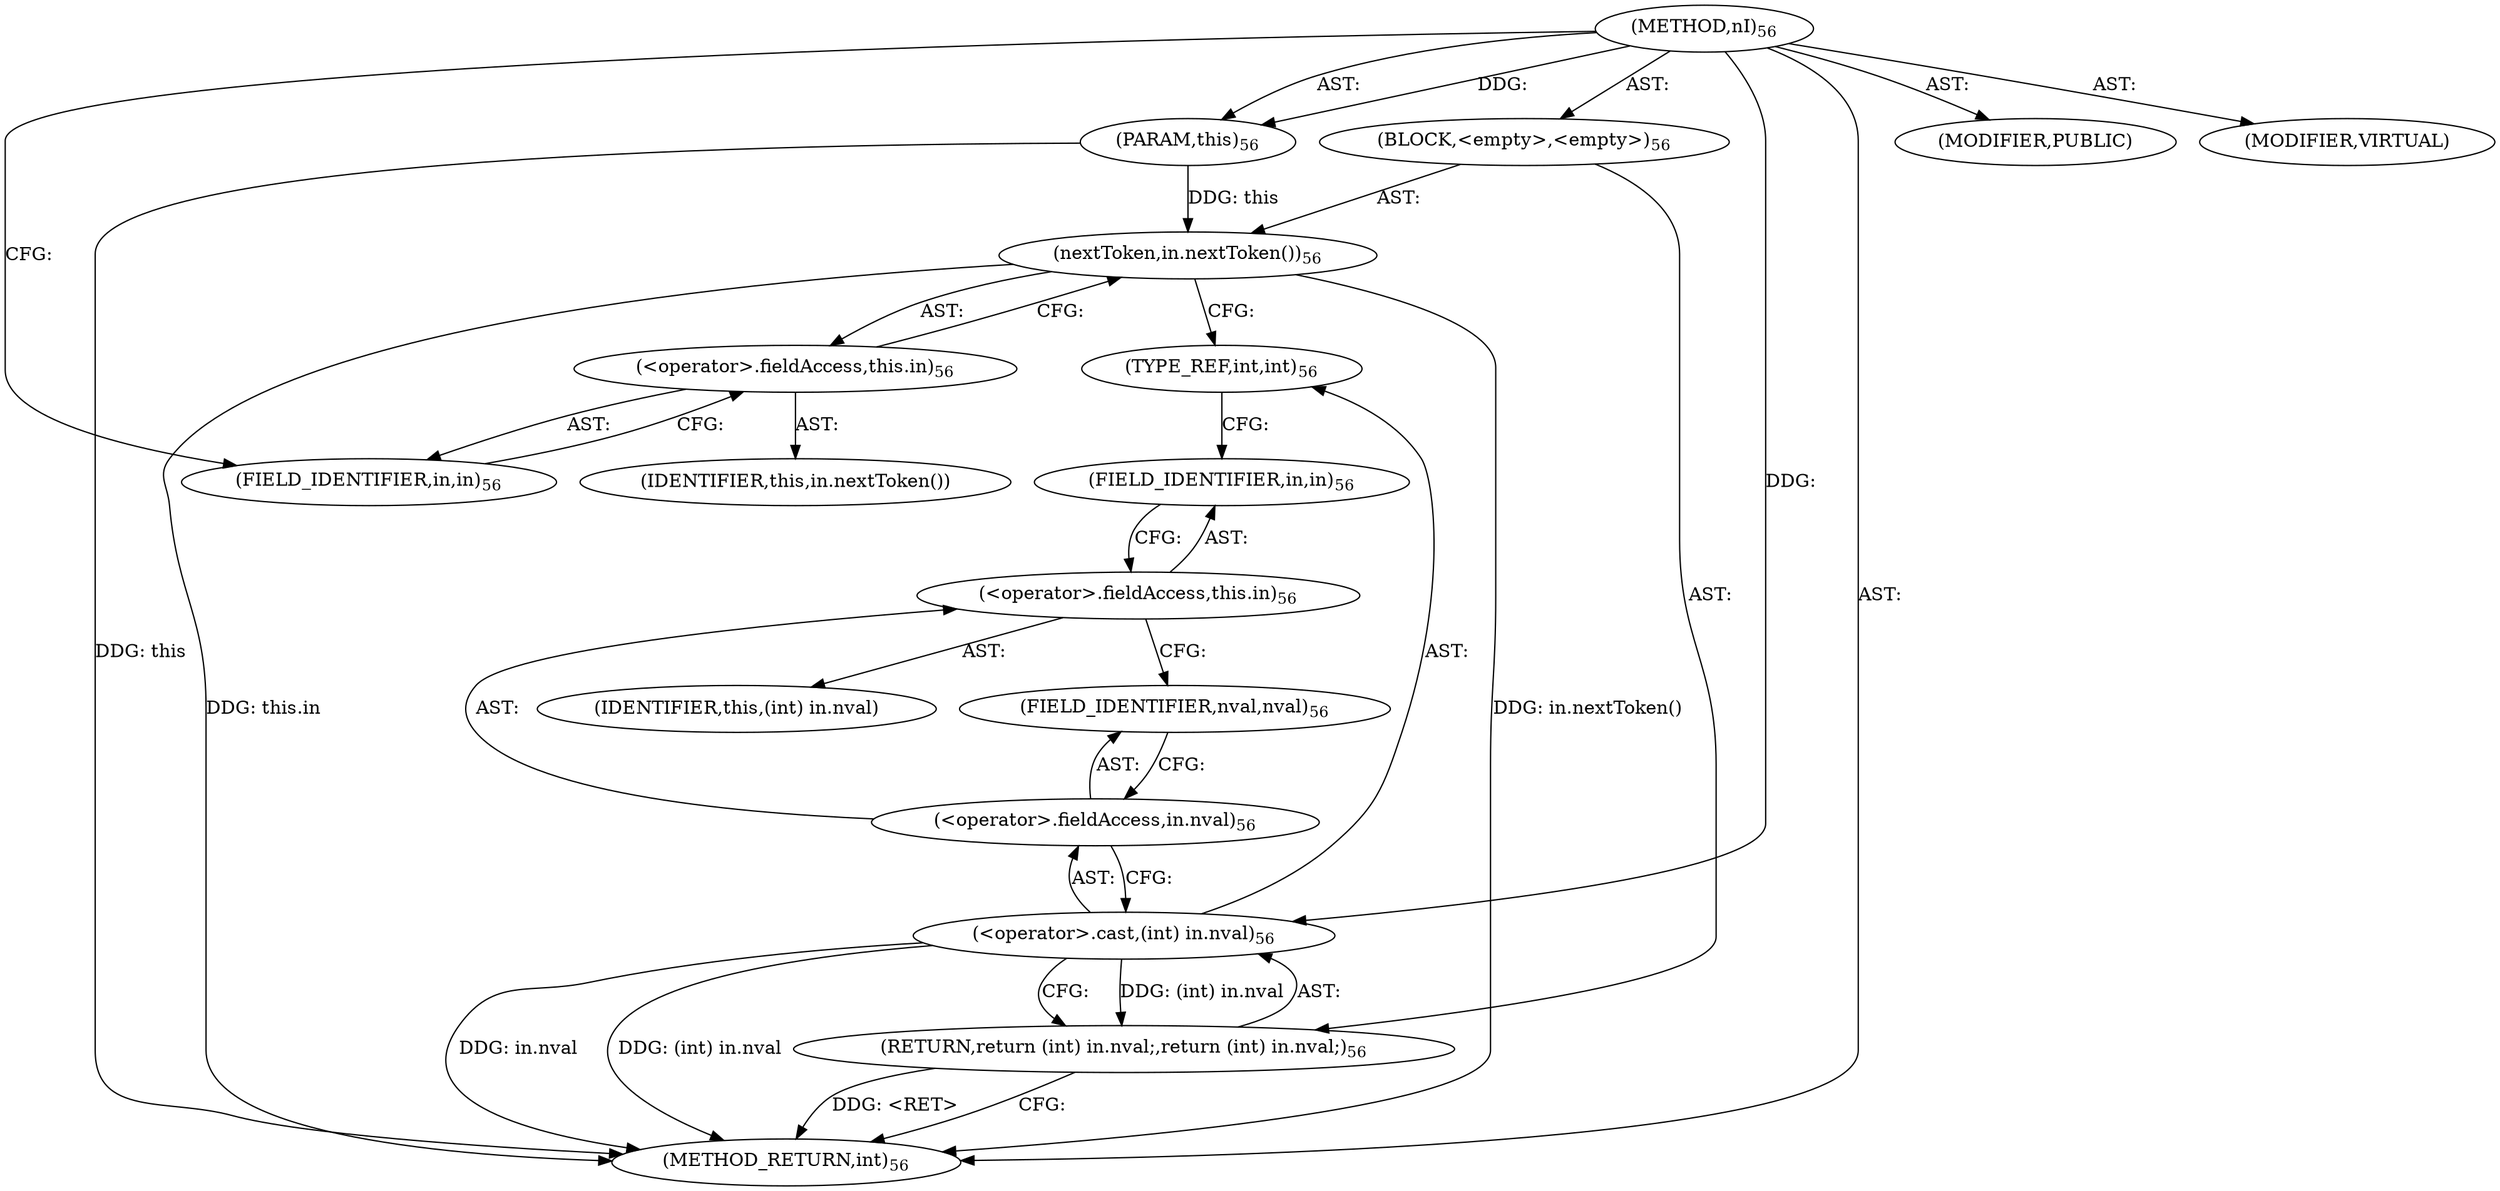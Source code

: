 digraph "nI" {  
"502" [label = <(METHOD,nI)<SUB>56</SUB>> ]
"503" [label = <(PARAM,this)<SUB>56</SUB>> ]
"504" [label = <(BLOCK,&lt;empty&gt;,&lt;empty&gt;)<SUB>56</SUB>> ]
"505" [label = <(nextToken,in.nextToken())<SUB>56</SUB>> ]
"506" [label = <(&lt;operator&gt;.fieldAccess,this.in)<SUB>56</SUB>> ]
"507" [label = <(IDENTIFIER,this,in.nextToken())> ]
"508" [label = <(FIELD_IDENTIFIER,in,in)<SUB>56</SUB>> ]
"509" [label = <(RETURN,return (int) in.nval;,return (int) in.nval;)<SUB>56</SUB>> ]
"510" [label = <(&lt;operator&gt;.cast,(int) in.nval)<SUB>56</SUB>> ]
"511" [label = <(TYPE_REF,int,int)<SUB>56</SUB>> ]
"512" [label = <(&lt;operator&gt;.fieldAccess,in.nval)<SUB>56</SUB>> ]
"513" [label = <(&lt;operator&gt;.fieldAccess,this.in)<SUB>56</SUB>> ]
"514" [label = <(IDENTIFIER,this,(int) in.nval)> ]
"515" [label = <(FIELD_IDENTIFIER,in,in)<SUB>56</SUB>> ]
"516" [label = <(FIELD_IDENTIFIER,nval,nval)<SUB>56</SUB>> ]
"517" [label = <(MODIFIER,PUBLIC)> ]
"518" [label = <(MODIFIER,VIRTUAL)> ]
"519" [label = <(METHOD_RETURN,int)<SUB>56</SUB>> ]
  "502" -> "503"  [ label = "AST: "] 
  "502" -> "504"  [ label = "AST: "] 
  "502" -> "517"  [ label = "AST: "] 
  "502" -> "518"  [ label = "AST: "] 
  "502" -> "519"  [ label = "AST: "] 
  "504" -> "505"  [ label = "AST: "] 
  "504" -> "509"  [ label = "AST: "] 
  "505" -> "506"  [ label = "AST: "] 
  "506" -> "507"  [ label = "AST: "] 
  "506" -> "508"  [ label = "AST: "] 
  "509" -> "510"  [ label = "AST: "] 
  "510" -> "511"  [ label = "AST: "] 
  "510" -> "512"  [ label = "AST: "] 
  "512" -> "513"  [ label = "AST: "] 
  "512" -> "516"  [ label = "AST: "] 
  "513" -> "514"  [ label = "AST: "] 
  "513" -> "515"  [ label = "AST: "] 
  "505" -> "511"  [ label = "CFG: "] 
  "509" -> "519"  [ label = "CFG: "] 
  "506" -> "505"  [ label = "CFG: "] 
  "510" -> "509"  [ label = "CFG: "] 
  "508" -> "506"  [ label = "CFG: "] 
  "511" -> "515"  [ label = "CFG: "] 
  "512" -> "510"  [ label = "CFG: "] 
  "513" -> "516"  [ label = "CFG: "] 
  "516" -> "512"  [ label = "CFG: "] 
  "515" -> "513"  [ label = "CFG: "] 
  "502" -> "508"  [ label = "CFG: "] 
  "509" -> "519"  [ label = "DDG: &lt;RET&gt;"] 
  "503" -> "519"  [ label = "DDG: this"] 
  "505" -> "519"  [ label = "DDG: this.in"] 
  "505" -> "519"  [ label = "DDG: in.nextToken()"] 
  "510" -> "519"  [ label = "DDG: in.nval"] 
  "510" -> "519"  [ label = "DDG: (int) in.nval"] 
  "502" -> "503"  [ label = "DDG: "] 
  "510" -> "509"  [ label = "DDG: (int) in.nval"] 
  "503" -> "505"  [ label = "DDG: this"] 
  "502" -> "510"  [ label = "DDG: "] 
}
